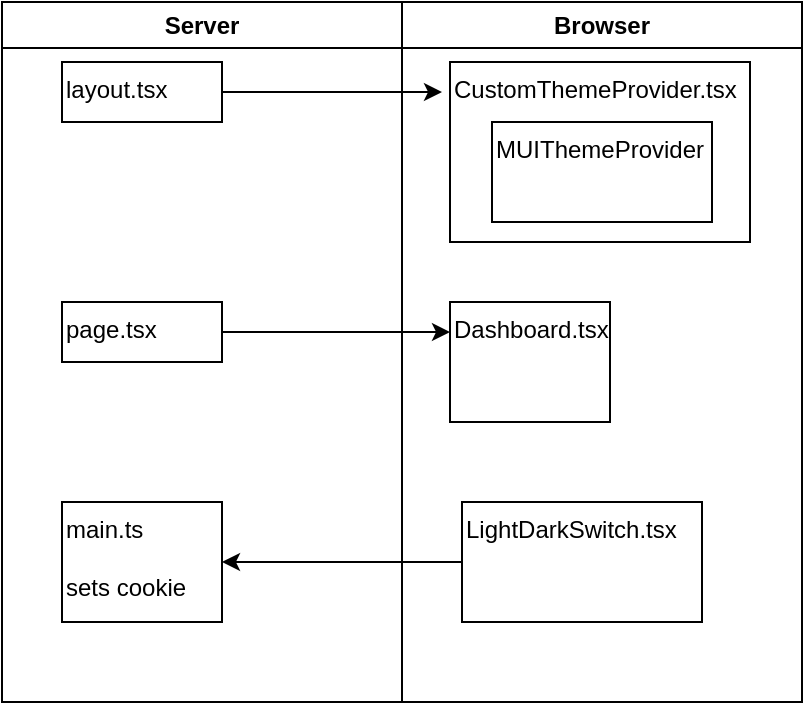 <mxfile>
    <diagram id="koXbLAuU0xPHTZI7kgfI" name="Page-1">
        <mxGraphModel dx="668" dy="617" grid="1" gridSize="10" guides="1" tooltips="1" connect="1" arrows="1" fold="1" page="1" pageScale="1" pageWidth="827" pageHeight="1169" math="0" shadow="0">
            <root>
                <mxCell id="0"/>
                <mxCell id="1" parent="0"/>
                <mxCell id="2" value="Browser" style="swimlane;whiteSpace=wrap;html=1;" parent="1" vertex="1">
                    <mxGeometry x="240" y="110" width="200" height="350" as="geometry"/>
                </mxCell>
                <mxCell id="6" value="CustomThemeProvider.tsx" style="rounded=0;whiteSpace=wrap;html=1;align=left;verticalAlign=top;" vertex="1" parent="2">
                    <mxGeometry x="24" y="30" width="150" height="90" as="geometry"/>
                </mxCell>
                <mxCell id="7" value="MUIThemeProvider" style="rounded=0;whiteSpace=wrap;html=1;align=left;verticalAlign=top;" vertex="1" parent="2">
                    <mxGeometry x="45" y="60" width="110" height="50" as="geometry"/>
                </mxCell>
                <mxCell id="10" value="Dashboard.tsx" style="rounded=0;whiteSpace=wrap;html=1;align=left;verticalAlign=top;" vertex="1" parent="2">
                    <mxGeometry x="24" y="150" width="80" height="60" as="geometry"/>
                </mxCell>
                <mxCell id="11" value="LightDarkSwitch.tsx" style="rounded=0;whiteSpace=wrap;html=1;align=left;verticalAlign=top;" vertex="1" parent="2">
                    <mxGeometry x="30" y="250" width="120" height="60" as="geometry"/>
                </mxCell>
                <mxCell id="3" value="Server" style="swimlane;whiteSpace=wrap;html=1;" parent="1" vertex="1">
                    <mxGeometry x="40" y="110" width="200" height="350" as="geometry"/>
                </mxCell>
                <mxCell id="4" value="main.ts&lt;br&gt;&lt;br&gt;sets cookie" style="rounded=0;whiteSpace=wrap;html=1;align=left;verticalAlign=top;" vertex="1" parent="3">
                    <mxGeometry x="30" y="250" width="80" height="60" as="geometry"/>
                </mxCell>
                <mxCell id="8" value="layout.tsx" style="rounded=0;whiteSpace=wrap;html=1;align=left;verticalAlign=top;" vertex="1" parent="3">
                    <mxGeometry x="30" y="30" width="80" height="30" as="geometry"/>
                </mxCell>
                <mxCell id="13" value="page.tsx" style="rounded=0;whiteSpace=wrap;html=1;align=left;verticalAlign=top;" vertex="1" parent="3">
                    <mxGeometry x="30" y="150" width="80" height="30" as="geometry"/>
                </mxCell>
                <mxCell id="9" style="edgeStyle=none;html=1;" edge="1" parent="1" source="8">
                    <mxGeometry relative="1" as="geometry">
                        <mxPoint x="260" y="155" as="targetPoint"/>
                    </mxGeometry>
                </mxCell>
                <mxCell id="12" style="edgeStyle=none;html=1;entryX=1;entryY=0.5;entryDx=0;entryDy=0;" edge="1" parent="1" source="11" target="4">
                    <mxGeometry relative="1" as="geometry"/>
                </mxCell>
                <mxCell id="14" style="edgeStyle=none;html=1;entryX=0;entryY=0.25;entryDx=0;entryDy=0;" edge="1" parent="1" source="13" target="10">
                    <mxGeometry relative="1" as="geometry"/>
                </mxCell>
            </root>
        </mxGraphModel>
    </diagram>
</mxfile>
